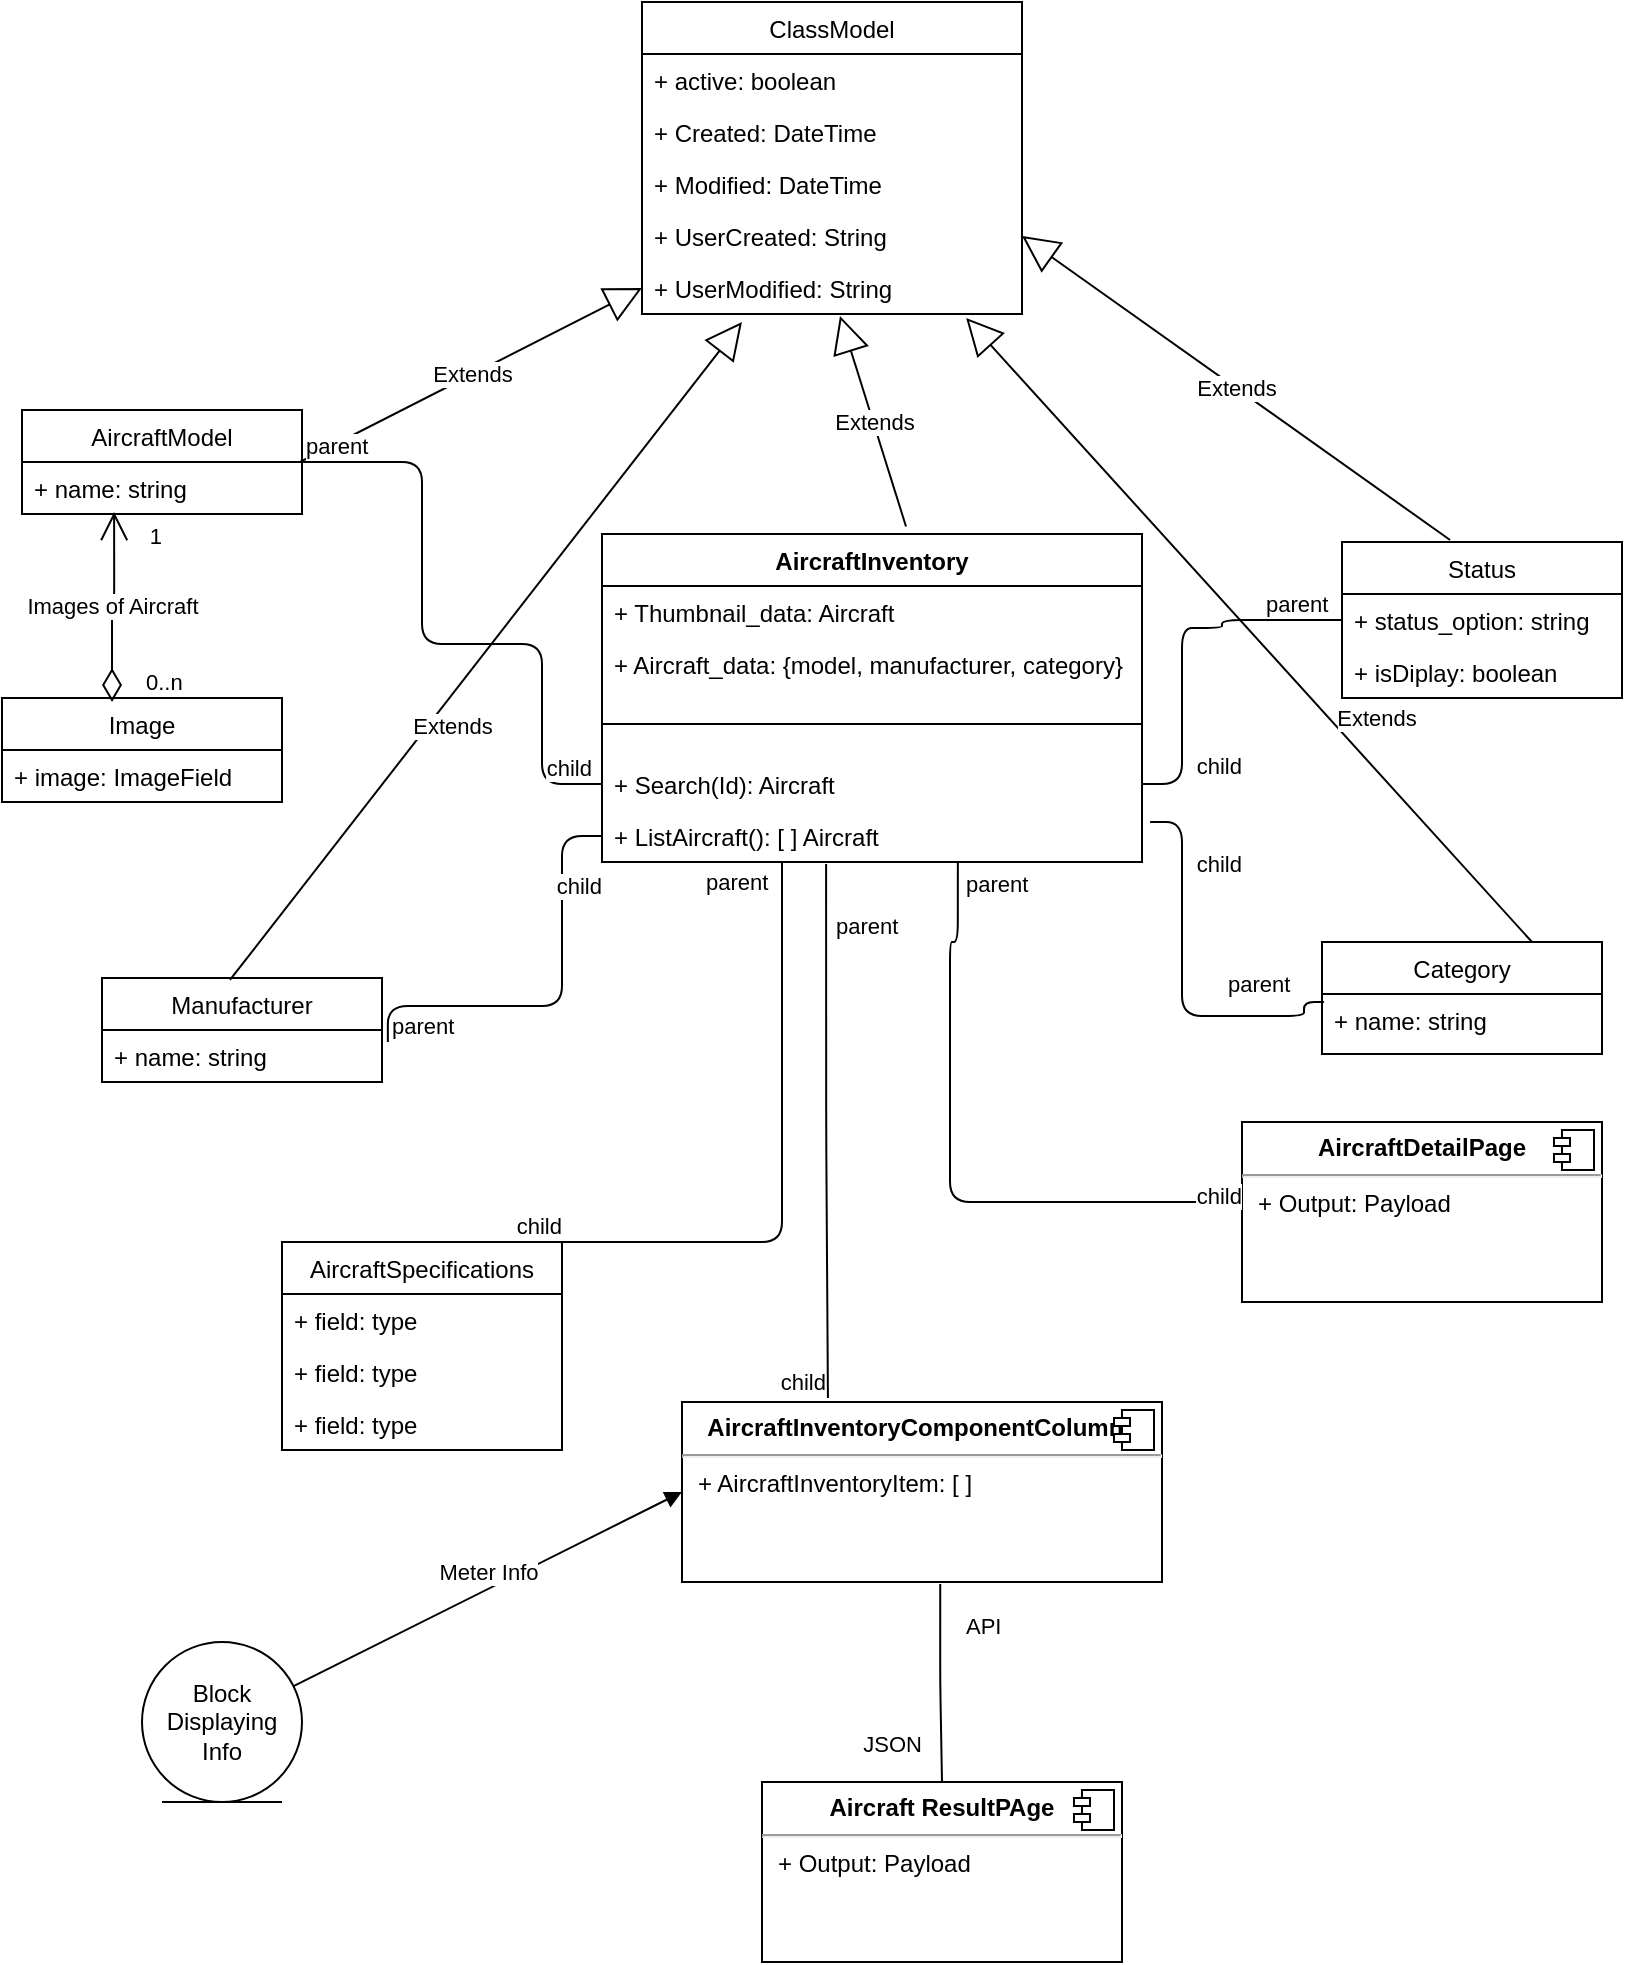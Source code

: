 <mxfile version="14.5.7" type="github" pages="2">
  <diagram id="C5RBs43oDa-KdzZeNtuy" name="Clases">
    <mxGraphModel dx="868" dy="450" grid="1" gridSize="10" guides="1" tooltips="1" connect="1" arrows="1" fold="1" page="1" pageScale="1" pageWidth="850" pageHeight="1100" math="0" shadow="0">
      <root>
        <mxCell id="WIyWlLk6GJQsqaUBKTNV-0" />
        <mxCell id="WIyWlLk6GJQsqaUBKTNV-1" parent="WIyWlLk6GJQsqaUBKTNV-0" />
        <mxCell id="7TQkR5zAoFKFUAtrguTI-4" value="AircraftModel" style="swimlane;fontStyle=0;childLayout=stackLayout;horizontal=1;startSize=26;fillColor=none;horizontalStack=0;resizeParent=1;resizeParentMax=0;resizeLast=0;collapsible=1;marginBottom=0;" vertex="1" parent="WIyWlLk6GJQsqaUBKTNV-1">
          <mxGeometry x="20" y="214" width="140" height="52" as="geometry" />
        </mxCell>
        <mxCell id="7TQkR5zAoFKFUAtrguTI-5" value="+ name: string" style="text;strokeColor=none;fillColor=none;align=left;verticalAlign=top;spacingLeft=4;spacingRight=4;overflow=hidden;rotatable=0;points=[[0,0.5],[1,0.5]];portConstraint=eastwest;" vertex="1" parent="7TQkR5zAoFKFUAtrguTI-4">
          <mxGeometry y="26" width="140" height="26" as="geometry" />
        </mxCell>
        <mxCell id="7TQkR5zAoFKFUAtrguTI-8" value="Manufacturer" style="swimlane;fontStyle=0;childLayout=stackLayout;horizontal=1;startSize=26;fillColor=none;horizontalStack=0;resizeParent=1;resizeParentMax=0;resizeLast=0;collapsible=1;marginBottom=0;" vertex="1" parent="WIyWlLk6GJQsqaUBKTNV-1">
          <mxGeometry x="60" y="498" width="140" height="52" as="geometry" />
        </mxCell>
        <mxCell id="7TQkR5zAoFKFUAtrguTI-9" value="+ name: string" style="text;strokeColor=none;fillColor=none;align=left;verticalAlign=top;spacingLeft=4;spacingRight=4;overflow=hidden;rotatable=0;points=[[0,0.5],[1,0.5]];portConstraint=eastwest;" vertex="1" parent="7TQkR5zAoFKFUAtrguTI-8">
          <mxGeometry y="26" width="140" height="26" as="geometry" />
        </mxCell>
        <mxCell id="7TQkR5zAoFKFUAtrguTI-16" value="Status" style="swimlane;fontStyle=0;childLayout=stackLayout;horizontal=1;startSize=26;fillColor=none;horizontalStack=0;resizeParent=1;resizeParentMax=0;resizeLast=0;collapsible=1;marginBottom=0;" vertex="1" parent="WIyWlLk6GJQsqaUBKTNV-1">
          <mxGeometry x="680" y="280" width="140" height="78" as="geometry" />
        </mxCell>
        <mxCell id="7TQkR5zAoFKFUAtrguTI-17" value="+ status_option: string" style="text;strokeColor=none;fillColor=none;align=left;verticalAlign=top;spacingLeft=4;spacingRight=4;overflow=hidden;rotatable=0;points=[[0,0.5],[1,0.5]];portConstraint=eastwest;" vertex="1" parent="7TQkR5zAoFKFUAtrguTI-16">
          <mxGeometry y="26" width="140" height="26" as="geometry" />
        </mxCell>
        <mxCell id="7TQkR5zAoFKFUAtrguTI-18" value="+ isDiplay: boolean" style="text;strokeColor=none;fillColor=none;align=left;verticalAlign=top;spacingLeft=4;spacingRight=4;overflow=hidden;rotatable=0;points=[[0,0.5],[1,0.5]];portConstraint=eastwest;" vertex="1" parent="7TQkR5zAoFKFUAtrguTI-16">
          <mxGeometry y="52" width="140" height="26" as="geometry" />
        </mxCell>
        <mxCell id="7TQkR5zAoFKFUAtrguTI-20" value="Image" style="swimlane;fontStyle=0;childLayout=stackLayout;horizontal=1;startSize=26;fillColor=none;horizontalStack=0;resizeParent=1;resizeParentMax=0;resizeLast=0;collapsible=1;marginBottom=0;" vertex="1" parent="WIyWlLk6GJQsqaUBKTNV-1">
          <mxGeometry x="10" y="358" width="140" height="52" as="geometry" />
        </mxCell>
        <mxCell id="7TQkR5zAoFKFUAtrguTI-21" value="+ image: ImageField" style="text;strokeColor=none;fillColor=none;align=left;verticalAlign=top;spacingLeft=4;spacingRight=4;overflow=hidden;rotatable=0;points=[[0,0.5],[1,0.5]];portConstraint=eastwest;" vertex="1" parent="7TQkR5zAoFKFUAtrguTI-20">
          <mxGeometry y="26" width="140" height="26" as="geometry" />
        </mxCell>
        <mxCell id="7TQkR5zAoFKFUAtrguTI-27" value="Images of Aircraft" style="endArrow=open;html=1;endSize=12;startArrow=diamondThin;startSize=14;startFill=0;edgeStyle=orthogonalEdgeStyle;entryX=0.329;entryY=0.962;entryDx=0;entryDy=0;entryPerimeter=0;exitX=0.393;exitY=0.038;exitDx=0;exitDy=0;exitPerimeter=0;" edge="1" parent="WIyWlLk6GJQsqaUBKTNV-1" source="7TQkR5zAoFKFUAtrguTI-20" target="7TQkR5zAoFKFUAtrguTI-5">
          <mxGeometry relative="1" as="geometry">
            <mxPoint x="76" y="260" as="sourcePoint" />
            <mxPoint x="490" y="190" as="targetPoint" />
            <Array as="points">
              <mxPoint x="65" y="310" />
              <mxPoint x="66" y="310" />
            </Array>
          </mxGeometry>
        </mxCell>
        <mxCell id="7TQkR5zAoFKFUAtrguTI-28" value="0..n" style="edgeLabel;resizable=0;html=1;align=left;verticalAlign=top;" connectable="0" vertex="1" parent="7TQkR5zAoFKFUAtrguTI-27">
          <mxGeometry x="-1" relative="1" as="geometry">
            <mxPoint x="14.98" y="-22.98" as="offset" />
          </mxGeometry>
        </mxCell>
        <mxCell id="7TQkR5zAoFKFUAtrguTI-29" value="1" style="edgeLabel;resizable=0;html=1;align=right;verticalAlign=top;" connectable="0" vertex="1" parent="7TQkR5zAoFKFUAtrguTI-27">
          <mxGeometry x="1" relative="1" as="geometry">
            <mxPoint x="23.94" y="-1" as="offset" />
          </mxGeometry>
        </mxCell>
        <mxCell id="7TQkR5zAoFKFUAtrguTI-34" value="ClassModel" style="swimlane;fontStyle=0;childLayout=stackLayout;horizontal=1;startSize=26;fillColor=none;horizontalStack=0;resizeParent=1;resizeParentMax=0;resizeLast=0;collapsible=1;marginBottom=0;" vertex="1" parent="WIyWlLk6GJQsqaUBKTNV-1">
          <mxGeometry x="330" y="10" width="190" height="156" as="geometry" />
        </mxCell>
        <mxCell id="7TQkR5zAoFKFUAtrguTI-35" value="+ active: boolean" style="text;strokeColor=none;fillColor=none;align=left;verticalAlign=top;spacingLeft=4;spacingRight=4;overflow=hidden;rotatable=0;points=[[0,0.5],[1,0.5]];portConstraint=eastwest;" vertex="1" parent="7TQkR5zAoFKFUAtrguTI-34">
          <mxGeometry y="26" width="190" height="26" as="geometry" />
        </mxCell>
        <mxCell id="7TQkR5zAoFKFUAtrguTI-36" value="+ Created: DateTime" style="text;strokeColor=none;fillColor=none;align=left;verticalAlign=top;spacingLeft=4;spacingRight=4;overflow=hidden;rotatable=0;points=[[0,0.5],[1,0.5]];portConstraint=eastwest;" vertex="1" parent="7TQkR5zAoFKFUAtrguTI-34">
          <mxGeometry y="52" width="190" height="26" as="geometry" />
        </mxCell>
        <mxCell id="7TQkR5zAoFKFUAtrguTI-38" value="+ Modified: DateTime" style="text;strokeColor=none;fillColor=none;align=left;verticalAlign=top;spacingLeft=4;spacingRight=4;overflow=hidden;rotatable=0;points=[[0,0.5],[1,0.5]];portConstraint=eastwest;" vertex="1" parent="7TQkR5zAoFKFUAtrguTI-34">
          <mxGeometry y="78" width="190" height="26" as="geometry" />
        </mxCell>
        <mxCell id="7TQkR5zAoFKFUAtrguTI-39" value="+ UserCreated: String" style="text;strokeColor=none;fillColor=none;align=left;verticalAlign=top;spacingLeft=4;spacingRight=4;overflow=hidden;rotatable=0;points=[[0,0.5],[1,0.5]];portConstraint=eastwest;" vertex="1" parent="7TQkR5zAoFKFUAtrguTI-34">
          <mxGeometry y="104" width="190" height="26" as="geometry" />
        </mxCell>
        <mxCell id="7TQkR5zAoFKFUAtrguTI-40" value="+ UserModified: String" style="text;strokeColor=none;fillColor=none;align=left;verticalAlign=top;spacingLeft=4;spacingRight=4;overflow=hidden;rotatable=0;points=[[0,0.5],[1,0.5]];portConstraint=eastwest;" vertex="1" parent="7TQkR5zAoFKFUAtrguTI-34">
          <mxGeometry y="130" width="190" height="26" as="geometry" />
        </mxCell>
        <mxCell id="7TQkR5zAoFKFUAtrguTI-41" value="Extends" style="endArrow=block;endSize=16;endFill=0;html=1;entryX=0.521;entryY=1.038;entryDx=0;entryDy=0;entryPerimeter=0;exitX=0.563;exitY=-0.023;exitDx=0;exitDy=0;exitPerimeter=0;" edge="1" parent="WIyWlLk6GJQsqaUBKTNV-1" source="7TQkR5zAoFKFUAtrguTI-62" target="7TQkR5zAoFKFUAtrguTI-40">
          <mxGeometry width="160" relative="1" as="geometry">
            <mxPoint x="429" y="278" as="sourcePoint" />
            <mxPoint x="490" y="290" as="targetPoint" />
          </mxGeometry>
        </mxCell>
        <mxCell id="7TQkR5zAoFKFUAtrguTI-42" value="Extends" style="endArrow=block;endSize=16;endFill=0;html=1;entryX=0;entryY=0.5;entryDx=0;entryDy=0;exitX=0.993;exitY=0;exitDx=0;exitDy=0;exitPerimeter=0;" edge="1" parent="WIyWlLk6GJQsqaUBKTNV-1" source="7TQkR5zAoFKFUAtrguTI-5" target="7TQkR5zAoFKFUAtrguTI-40">
          <mxGeometry width="160" relative="1" as="geometry">
            <mxPoint x="210" y="220" as="sourcePoint" />
            <mxPoint x="370" y="220" as="targetPoint" />
          </mxGeometry>
        </mxCell>
        <mxCell id="7TQkR5zAoFKFUAtrguTI-43" value="Extends" style="endArrow=block;endSize=16;endFill=0;html=1;exitX=0.386;exitY=-0.013;exitDx=0;exitDy=0;exitPerimeter=0;entryX=1;entryY=0.5;entryDx=0;entryDy=0;" edge="1" parent="WIyWlLk6GJQsqaUBKTNV-1" source="7TQkR5zAoFKFUAtrguTI-16" target="7TQkR5zAoFKFUAtrguTI-39">
          <mxGeometry width="160" relative="1" as="geometry">
            <mxPoint x="550" y="200" as="sourcePoint" />
            <mxPoint x="710" y="200" as="targetPoint" />
          </mxGeometry>
        </mxCell>
        <mxCell id="7TQkR5zAoFKFUAtrguTI-44" value="Extends" style="endArrow=block;endSize=16;endFill=0;html=1;entryX=0.853;entryY=1.077;entryDx=0;entryDy=0;entryPerimeter=0;exitX=0.75;exitY=0;exitDx=0;exitDy=0;" edge="1" parent="WIyWlLk6GJQsqaUBKTNV-1" source="7TQkR5zAoFKFUAtrguTI-52" target="7TQkR5zAoFKFUAtrguTI-40">
          <mxGeometry x="-0.357" y="-17" width="160" relative="1" as="geometry">
            <mxPoint x="628.077" y="476" as="sourcePoint" />
            <mxPoint x="660" y="266" as="targetPoint" />
            <mxPoint as="offset" />
          </mxGeometry>
        </mxCell>
        <mxCell id="7TQkR5zAoFKFUAtrguTI-45" value="Extends" style="endArrow=block;endSize=16;endFill=0;html=1;entryX=0.263;entryY=1.154;entryDx=0;entryDy=0;entryPerimeter=0;exitX=0.457;exitY=0.019;exitDx=0;exitDy=0;exitPerimeter=0;" edge="1" parent="WIyWlLk6GJQsqaUBKTNV-1" source="7TQkR5zAoFKFUAtrguTI-8" target="7TQkR5zAoFKFUAtrguTI-40">
          <mxGeometry x="-0.191" y="-10" width="160" relative="1" as="geometry">
            <mxPoint x="150" y="310" as="sourcePoint" />
            <mxPoint x="310" y="310" as="targetPoint" />
            <mxPoint as="offset" />
          </mxGeometry>
        </mxCell>
        <mxCell id="7TQkR5zAoFKFUAtrguTI-46" value="" style="endArrow=none;html=1;edgeStyle=orthogonalEdgeStyle;entryX=0;entryY=0.5;entryDx=0;entryDy=0;" edge="1" parent="WIyWlLk6GJQsqaUBKTNV-1" target="7TQkR5zAoFKFUAtrguTI-65">
          <mxGeometry relative="1" as="geometry">
            <mxPoint x="160" y="240" as="sourcePoint" />
            <mxPoint x="330" y="360" as="targetPoint" />
            <Array as="points">
              <mxPoint x="220" y="240" />
              <mxPoint x="220" y="331" />
              <mxPoint x="280" y="331" />
              <mxPoint x="280" y="401" />
            </Array>
          </mxGeometry>
        </mxCell>
        <mxCell id="7TQkR5zAoFKFUAtrguTI-47" value="parent" style="edgeLabel;resizable=0;html=1;align=left;verticalAlign=bottom;" connectable="0" vertex="1" parent="7TQkR5zAoFKFUAtrguTI-46">
          <mxGeometry x="-1" relative="1" as="geometry" />
        </mxCell>
        <mxCell id="7TQkR5zAoFKFUAtrguTI-48" value="child" style="edgeLabel;resizable=0;html=1;align=right;verticalAlign=bottom;" connectable="0" vertex="1" parent="7TQkR5zAoFKFUAtrguTI-46">
          <mxGeometry x="1" relative="1" as="geometry">
            <mxPoint x="-5" as="offset" />
          </mxGeometry>
        </mxCell>
        <mxCell id="7TQkR5zAoFKFUAtrguTI-49" value="" style="endArrow=none;html=1;edgeStyle=orthogonalEdgeStyle;exitX=1.021;exitY=0.231;exitDx=0;exitDy=0;exitPerimeter=0;entryX=0;entryY=0.5;entryDx=0;entryDy=0;" edge="1" parent="WIyWlLk6GJQsqaUBKTNV-1" source="7TQkR5zAoFKFUAtrguTI-9" target="7TQkR5zAoFKFUAtrguTI-66">
          <mxGeometry relative="1" as="geometry">
            <mxPoint x="330" y="390" as="sourcePoint" />
            <mxPoint x="410" y="331" as="targetPoint" />
            <Array as="points">
              <mxPoint x="203" y="512" />
              <mxPoint x="290" y="512" />
              <mxPoint x="290" y="427" />
            </Array>
          </mxGeometry>
        </mxCell>
        <mxCell id="7TQkR5zAoFKFUAtrguTI-50" value="parent" style="edgeLabel;resizable=0;html=1;align=left;verticalAlign=bottom;" connectable="0" vertex="1" parent="7TQkR5zAoFKFUAtrguTI-49">
          <mxGeometry x="-1" relative="1" as="geometry" />
        </mxCell>
        <mxCell id="7TQkR5zAoFKFUAtrguTI-51" value="child" style="edgeLabel;resizable=0;html=1;align=right;verticalAlign=bottom;" connectable="0" vertex="1" parent="7TQkR5zAoFKFUAtrguTI-49">
          <mxGeometry x="1" relative="1" as="geometry">
            <mxPoint x="0.11" y="33" as="offset" />
          </mxGeometry>
        </mxCell>
        <mxCell id="7TQkR5zAoFKFUAtrguTI-52" value="Category" style="swimlane;fontStyle=0;childLayout=stackLayout;horizontal=1;startSize=26;fillColor=none;horizontalStack=0;resizeParent=1;resizeParentMax=0;resizeLast=0;collapsible=1;marginBottom=0;" vertex="1" parent="WIyWlLk6GJQsqaUBKTNV-1">
          <mxGeometry x="670" y="480" width="140" height="56" as="geometry" />
        </mxCell>
        <mxCell id="7TQkR5zAoFKFUAtrguTI-13" value="+ name: string" style="text;strokeColor=none;fillColor=none;align=left;verticalAlign=top;spacingLeft=4;spacingRight=4;overflow=hidden;rotatable=0;points=[[0,0.5],[1,0.5]];portConstraint=eastwest;" vertex="1" parent="7TQkR5zAoFKFUAtrguTI-52">
          <mxGeometry y="26" width="140" height="30" as="geometry" />
        </mxCell>
        <mxCell id="7TQkR5zAoFKFUAtrguTI-56" value="" style="endArrow=none;html=1;edgeStyle=orthogonalEdgeStyle;entryX=1.015;entryY=0.231;entryDx=0;entryDy=0;entryPerimeter=0;exitX=0.007;exitY=0.133;exitDx=0;exitDy=0;exitPerimeter=0;" edge="1" parent="WIyWlLk6GJQsqaUBKTNV-1" source="7TQkR5zAoFKFUAtrguTI-13" target="7TQkR5zAoFKFUAtrguTI-66">
          <mxGeometry relative="1" as="geometry">
            <mxPoint x="570" y="540" as="sourcePoint" />
            <mxPoint x="425" y="370.012" as="targetPoint" />
            <Array as="points">
              <mxPoint x="661" y="517" />
              <mxPoint x="600" y="517" />
              <mxPoint x="600" y="420" />
            </Array>
          </mxGeometry>
        </mxCell>
        <mxCell id="7TQkR5zAoFKFUAtrguTI-57" value="parent" style="edgeLabel;resizable=0;html=1;align=left;verticalAlign=bottom;" connectable="0" vertex="1" parent="7TQkR5zAoFKFUAtrguTI-56">
          <mxGeometry x="-1" relative="1" as="geometry">
            <mxPoint x="-50" as="offset" />
          </mxGeometry>
        </mxCell>
        <mxCell id="7TQkR5zAoFKFUAtrguTI-58" value="child" style="edgeLabel;resizable=0;html=1;align=right;verticalAlign=bottom;" connectable="0" vertex="1" parent="7TQkR5zAoFKFUAtrguTI-56">
          <mxGeometry x="1" relative="1" as="geometry">
            <mxPoint x="46.02" y="29.99" as="offset" />
          </mxGeometry>
        </mxCell>
        <mxCell id="7TQkR5zAoFKFUAtrguTI-59" value="" style="endArrow=none;html=1;edgeStyle=orthogonalEdgeStyle;exitX=0;exitY=0.5;exitDx=0;exitDy=0;entryX=1;entryY=0.5;entryDx=0;entryDy=0;" edge="1" parent="WIyWlLk6GJQsqaUBKTNV-1" source="7TQkR5zAoFKFUAtrguTI-17" target="7TQkR5zAoFKFUAtrguTI-65">
          <mxGeometry relative="1" as="geometry">
            <mxPoint x="330" y="290" as="sourcePoint" />
            <mxPoint x="489.96" y="306.988" as="targetPoint" />
            <Array as="points">
              <mxPoint x="620" y="319" />
              <mxPoint x="620" y="323" />
              <mxPoint x="600" y="323" />
              <mxPoint x="600" y="401" />
            </Array>
          </mxGeometry>
        </mxCell>
        <mxCell id="7TQkR5zAoFKFUAtrguTI-60" value="parent" style="edgeLabel;resizable=0;html=1;align=left;verticalAlign=bottom;" connectable="0" vertex="1" parent="7TQkR5zAoFKFUAtrguTI-59">
          <mxGeometry x="-1" relative="1" as="geometry">
            <mxPoint x="-40" as="offset" />
          </mxGeometry>
        </mxCell>
        <mxCell id="7TQkR5zAoFKFUAtrguTI-61" value="child" style="edgeLabel;resizable=0;html=1;align=right;verticalAlign=bottom;" connectable="0" vertex="1" parent="7TQkR5zAoFKFUAtrguTI-59">
          <mxGeometry x="1" relative="1" as="geometry">
            <mxPoint x="50" y="-1.0" as="offset" />
          </mxGeometry>
        </mxCell>
        <mxCell id="7TQkR5zAoFKFUAtrguTI-62" value="AircraftInventory" style="swimlane;fontStyle=1;align=center;verticalAlign=top;childLayout=stackLayout;horizontal=1;startSize=26;horizontalStack=0;resizeParent=1;resizeParentMax=0;resizeLast=0;collapsible=1;marginBottom=0;" vertex="1" parent="WIyWlLk6GJQsqaUBKTNV-1">
          <mxGeometry x="310" y="276" width="270" height="164" as="geometry" />
        </mxCell>
        <mxCell id="7TQkR5zAoFKFUAtrguTI-82" value="+ Thumbnail_data: Aircraft" style="text;strokeColor=none;fillColor=none;align=left;verticalAlign=top;spacingLeft=4;spacingRight=4;overflow=hidden;rotatable=0;points=[[0,0.5],[1,0.5]];portConstraint=eastwest;" vertex="1" parent="7TQkR5zAoFKFUAtrguTI-62">
          <mxGeometry y="26" width="270" height="26" as="geometry" />
        </mxCell>
        <mxCell id="7TQkR5zAoFKFUAtrguTI-83" value="+ Aircraft_data: {model, manufacturer, category}" style="text;strokeColor=none;fillColor=none;align=left;verticalAlign=top;spacingLeft=4;spacingRight=4;overflow=hidden;rotatable=0;points=[[0,0.5],[1,0.5]];portConstraint=eastwest;" vertex="1" parent="7TQkR5zAoFKFUAtrguTI-62">
          <mxGeometry y="52" width="270" height="26" as="geometry" />
        </mxCell>
        <mxCell id="7TQkR5zAoFKFUAtrguTI-64" value="" style="line;strokeWidth=1;fillColor=none;align=left;verticalAlign=middle;spacingTop=-1;spacingLeft=3;spacingRight=3;rotatable=0;labelPosition=right;points=[];portConstraint=eastwest;" vertex="1" parent="7TQkR5zAoFKFUAtrguTI-62">
          <mxGeometry y="78" width="270" height="34" as="geometry" />
        </mxCell>
        <mxCell id="7TQkR5zAoFKFUAtrguTI-65" value="+ Search(Id): Aircraft" style="text;strokeColor=none;fillColor=none;align=left;verticalAlign=top;spacingLeft=4;spacingRight=4;overflow=hidden;rotatable=0;points=[[0,0.5],[1,0.5]];portConstraint=eastwest;" vertex="1" parent="7TQkR5zAoFKFUAtrguTI-62">
          <mxGeometry y="112" width="270" height="26" as="geometry" />
        </mxCell>
        <mxCell id="7TQkR5zAoFKFUAtrguTI-66" value="+ ListAircraft(): [ ] Aircraft" style="text;strokeColor=none;fillColor=none;align=left;verticalAlign=top;spacingLeft=4;spacingRight=4;overflow=hidden;rotatable=0;points=[[0,0.5],[1,0.5]];portConstraint=eastwest;" vertex="1" parent="7TQkR5zAoFKFUAtrguTI-62">
          <mxGeometry y="138" width="270" height="26" as="geometry" />
        </mxCell>
        <mxCell id="7TQkR5zAoFKFUAtrguTI-67" value="AircraftSpecifications" style="swimlane;fontStyle=0;childLayout=stackLayout;horizontal=1;startSize=26;fillColor=none;horizontalStack=0;resizeParent=1;resizeParentMax=0;resizeLast=0;collapsible=1;marginBottom=0;" vertex="1" parent="WIyWlLk6GJQsqaUBKTNV-1">
          <mxGeometry x="150" y="630" width="140" height="104" as="geometry" />
        </mxCell>
        <mxCell id="7TQkR5zAoFKFUAtrguTI-68" value="+ field: type" style="text;strokeColor=none;fillColor=none;align=left;verticalAlign=top;spacingLeft=4;spacingRight=4;overflow=hidden;rotatable=0;points=[[0,0.5],[1,0.5]];portConstraint=eastwest;" vertex="1" parent="7TQkR5zAoFKFUAtrguTI-67">
          <mxGeometry y="26" width="140" height="26" as="geometry" />
        </mxCell>
        <mxCell id="7TQkR5zAoFKFUAtrguTI-69" value="+ field: type" style="text;strokeColor=none;fillColor=none;align=left;verticalAlign=top;spacingLeft=4;spacingRight=4;overflow=hidden;rotatable=0;points=[[0,0.5],[1,0.5]];portConstraint=eastwest;" vertex="1" parent="7TQkR5zAoFKFUAtrguTI-67">
          <mxGeometry y="52" width="140" height="26" as="geometry" />
        </mxCell>
        <mxCell id="7TQkR5zAoFKFUAtrguTI-70" value="+ field: type" style="text;strokeColor=none;fillColor=none;align=left;verticalAlign=top;spacingLeft=4;spacingRight=4;overflow=hidden;rotatable=0;points=[[0,0.5],[1,0.5]];portConstraint=eastwest;" vertex="1" parent="7TQkR5zAoFKFUAtrguTI-67">
          <mxGeometry y="78" width="140" height="26" as="geometry" />
        </mxCell>
        <mxCell id="7TQkR5zAoFKFUAtrguTI-71" value="" style="endArrow=none;html=1;edgeStyle=orthogonalEdgeStyle;entryX=1;entryY=0;entryDx=0;entryDy=0;" edge="1" parent="WIyWlLk6GJQsqaUBKTNV-1" source="7TQkR5zAoFKFUAtrguTI-66" target="7TQkR5zAoFKFUAtrguTI-67">
          <mxGeometry relative="1" as="geometry">
            <mxPoint x="330" y="390" as="sourcePoint" />
            <mxPoint x="490" y="390" as="targetPoint" />
            <Array as="points">
              <mxPoint x="400" y="630" />
            </Array>
          </mxGeometry>
        </mxCell>
        <mxCell id="7TQkR5zAoFKFUAtrguTI-72" value="parent" style="edgeLabel;resizable=0;html=1;align=left;verticalAlign=bottom;" connectable="0" vertex="1" parent="7TQkR5zAoFKFUAtrguTI-71">
          <mxGeometry x="-1" relative="1" as="geometry">
            <mxPoint x="-40" y="18" as="offset" />
          </mxGeometry>
        </mxCell>
        <mxCell id="7TQkR5zAoFKFUAtrguTI-73" value="child" style="edgeLabel;resizable=0;html=1;align=right;verticalAlign=bottom;" connectable="0" vertex="1" parent="7TQkR5zAoFKFUAtrguTI-71">
          <mxGeometry x="1" relative="1" as="geometry" />
        </mxCell>
        <mxCell id="7TQkR5zAoFKFUAtrguTI-74" value="&lt;p style=&quot;margin: 0px ; margin-top: 6px ; text-align: center&quot;&gt;&lt;b&gt;AircraftDetailPage&lt;/b&gt;&lt;/p&gt;&lt;hr&gt;&lt;p style=&quot;margin: 0px ; margin-left: 8px&quot;&gt;+ Output: Payload&lt;br&gt;&lt;/p&gt;" style="align=left;overflow=fill;html=1;dropTarget=0;" vertex="1" parent="WIyWlLk6GJQsqaUBKTNV-1">
          <mxGeometry x="630" y="570" width="180" height="90" as="geometry" />
        </mxCell>
        <mxCell id="7TQkR5zAoFKFUAtrguTI-75" value="" style="shape=component;jettyWidth=8;jettyHeight=4;" vertex="1" parent="7TQkR5zAoFKFUAtrguTI-74">
          <mxGeometry x="1" width="20" height="20" relative="1" as="geometry">
            <mxPoint x="-24" y="4" as="offset" />
          </mxGeometry>
        </mxCell>
        <mxCell id="7TQkR5zAoFKFUAtrguTI-76" value="" style="endArrow=none;html=1;edgeStyle=orthogonalEdgeStyle;entryX=0;entryY=0.5;entryDx=0;entryDy=0;exitX=0.659;exitY=1;exitDx=0;exitDy=0;exitPerimeter=0;" edge="1" parent="WIyWlLk6GJQsqaUBKTNV-1" source="7TQkR5zAoFKFUAtrguTI-66" target="7TQkR5zAoFKFUAtrguTI-74">
          <mxGeometry relative="1" as="geometry">
            <mxPoint x="480" y="480" as="sourcePoint" />
            <mxPoint x="484.02" y="699.02" as="targetPoint" />
            <Array as="points">
              <mxPoint x="488" y="480" />
              <mxPoint x="484" y="480" />
              <mxPoint x="484" y="610" />
              <mxPoint x="630" y="610" />
            </Array>
          </mxGeometry>
        </mxCell>
        <mxCell id="7TQkR5zAoFKFUAtrguTI-77" value="parent" style="edgeLabel;resizable=0;html=1;align=left;verticalAlign=bottom;" connectable="0" vertex="1" parent="7TQkR5zAoFKFUAtrguTI-76">
          <mxGeometry x="-1" relative="1" as="geometry">
            <mxPoint x="-62.93" y="40" as="offset" />
          </mxGeometry>
        </mxCell>
        <mxCell id="7TQkR5zAoFKFUAtrguTI-78" value="child" style="edgeLabel;resizable=0;html=1;align=right;verticalAlign=bottom;" connectable="0" vertex="1" parent="7TQkR5zAoFKFUAtrguTI-76">
          <mxGeometry x="1" relative="1" as="geometry" />
        </mxCell>
        <mxCell id="7TQkR5zAoFKFUAtrguTI-79" value="&lt;p style=&quot;margin: 0px ; margin-top: 6px ; text-align: center&quot;&gt;&lt;b&gt;AircraftInventoryComponentColumns&lt;/b&gt;&lt;/p&gt;&lt;hr&gt;&lt;p style=&quot;margin: 0px ; margin-left: 8px&quot;&gt;+ AircraftInventoryItem: [ ]&lt;br&gt;&lt;/p&gt;" style="align=left;overflow=fill;html=1;dropTarget=0;" vertex="1" parent="WIyWlLk6GJQsqaUBKTNV-1">
          <mxGeometry x="350" y="710" width="240" height="90" as="geometry" />
        </mxCell>
        <mxCell id="7TQkR5zAoFKFUAtrguTI-80" value="" style="shape=component;jettyWidth=8;jettyHeight=4;" vertex="1" parent="7TQkR5zAoFKFUAtrguTI-79">
          <mxGeometry x="1" width="20" height="20" relative="1" as="geometry">
            <mxPoint x="-24" y="4" as="offset" />
          </mxGeometry>
        </mxCell>
        <mxCell id="7TQkR5zAoFKFUAtrguTI-84" value="" style="endArrow=none;html=1;edgeStyle=orthogonalEdgeStyle;exitX=0.415;exitY=1.038;exitDx=0;exitDy=0;exitPerimeter=0;entryX=0.304;entryY=-0.022;entryDx=0;entryDy=0;entryPerimeter=0;" edge="1" parent="WIyWlLk6GJQsqaUBKTNV-1" source="7TQkR5zAoFKFUAtrguTI-66" target="7TQkR5zAoFKFUAtrguTI-79">
          <mxGeometry relative="1" as="geometry">
            <mxPoint x="330" y="590" as="sourcePoint" />
            <mxPoint x="490" y="590" as="targetPoint" />
          </mxGeometry>
        </mxCell>
        <mxCell id="7TQkR5zAoFKFUAtrguTI-85" value="parent" style="edgeLabel;resizable=0;html=1;align=left;verticalAlign=bottom;" connectable="0" vertex="1" parent="7TQkR5zAoFKFUAtrguTI-84">
          <mxGeometry x="-1" relative="1" as="geometry">
            <mxPoint x="67.95" y="19.01" as="offset" />
          </mxGeometry>
        </mxCell>
        <mxCell id="7TQkR5zAoFKFUAtrguTI-86" value="child" style="edgeLabel;resizable=0;html=1;align=right;verticalAlign=bottom;" connectable="0" vertex="1" parent="7TQkR5zAoFKFUAtrguTI-84">
          <mxGeometry x="1" relative="1" as="geometry" />
        </mxCell>
        <mxCell id="7TQkR5zAoFKFUAtrguTI-87" value="&lt;p style=&quot;margin: 0px ; margin-top: 6px ; text-align: center&quot;&gt;&lt;b&gt;Aircraft ResultPAge&lt;/b&gt;&lt;/p&gt;&lt;hr&gt;&lt;p style=&quot;margin: 0px ; margin-left: 8px&quot;&gt;+ Output: Payload&lt;br&gt;&lt;/p&gt;" style="align=left;overflow=fill;html=1;dropTarget=0;" vertex="1" parent="WIyWlLk6GJQsqaUBKTNV-1">
          <mxGeometry x="390" y="900" width="180" height="90" as="geometry" />
        </mxCell>
        <mxCell id="7TQkR5zAoFKFUAtrguTI-88" value="" style="shape=component;jettyWidth=8;jettyHeight=4;" vertex="1" parent="7TQkR5zAoFKFUAtrguTI-87">
          <mxGeometry x="1" width="20" height="20" relative="1" as="geometry">
            <mxPoint x="-24" y="4" as="offset" />
          </mxGeometry>
        </mxCell>
        <mxCell id="7TQkR5zAoFKFUAtrguTI-89" value="" style="endArrow=none;html=1;edgeStyle=orthogonalEdgeStyle;entryX=0.5;entryY=0;entryDx=0;entryDy=0;exitX=0.538;exitY=1.011;exitDx=0;exitDy=0;exitPerimeter=0;" edge="1" parent="WIyWlLk6GJQsqaUBKTNV-1" source="7TQkR5zAoFKFUAtrguTI-79" target="7TQkR5zAoFKFUAtrguTI-87">
          <mxGeometry relative="1" as="geometry">
            <mxPoint x="340" y="800" as="sourcePoint" />
            <mxPoint x="500" y="800" as="targetPoint" />
          </mxGeometry>
        </mxCell>
        <mxCell id="7TQkR5zAoFKFUAtrguTI-90" value="API" style="edgeLabel;resizable=0;html=1;align=left;verticalAlign=bottom;" connectable="0" vertex="1" parent="7TQkR5zAoFKFUAtrguTI-89">
          <mxGeometry x="-1" relative="1" as="geometry">
            <mxPoint x="10.88" y="29.01" as="offset" />
          </mxGeometry>
        </mxCell>
        <mxCell id="7TQkR5zAoFKFUAtrguTI-91" value="JSON" style="edgeLabel;resizable=0;html=1;align=right;verticalAlign=bottom;" connectable="0" vertex="1" parent="7TQkR5zAoFKFUAtrguTI-89">
          <mxGeometry x="1" relative="1" as="geometry">
            <mxPoint x="-10" y="-10.09" as="offset" />
          </mxGeometry>
        </mxCell>
        <mxCell id="7TQkR5zAoFKFUAtrguTI-93" value="Block Displaying Info" style="ellipse;shape=umlEntity;whiteSpace=wrap;html=1;" vertex="1" parent="WIyWlLk6GJQsqaUBKTNV-1">
          <mxGeometry x="80" y="830" width="80" height="80" as="geometry" />
        </mxCell>
        <mxCell id="7TQkR5zAoFKFUAtrguTI-94" value="Meter Info" style="html=1;verticalAlign=bottom;endArrow=block;entryX=0;entryY=0.5;entryDx=0;entryDy=0;" edge="1" parent="WIyWlLk6GJQsqaUBKTNV-1" source="7TQkR5zAoFKFUAtrguTI-93" target="7TQkR5zAoFKFUAtrguTI-79">
          <mxGeometry width="80" relative="1" as="geometry">
            <mxPoint x="320" y="840" as="sourcePoint" />
            <mxPoint x="310" y="790" as="targetPoint" />
          </mxGeometry>
        </mxCell>
      </root>
    </mxGraphModel>
  </diagram>
  <diagram id="bLhh3Py16goI3LGx0WQG" name="Diagrama Objetos">
    <mxGraphModel dx="868" dy="450" grid="1" gridSize="10" guides="1" tooltips="1" connect="1" arrows="1" fold="1" page="1" pageScale="1" pageWidth="850" pageHeight="1100" math="0" shadow="0">
      <root>
        <mxCell id="t4cqzoMo1pSxSQ1CEnkP-0" />
        <mxCell id="t4cqzoMo1pSxSQ1CEnkP-1" parent="t4cqzoMo1pSxSQ1CEnkP-0" />
        <mxCell id="t4cqzoMo1pSxSQ1CEnkP-2" value="aircraftModel: ClassModel, AircratModel" style="html=1;" vertex="1" parent="t4cqzoMo1pSxSQ1CEnkP-1">
          <mxGeometry x="100" y="50" width="260" height="50" as="geometry" />
        </mxCell>
        <mxCell id="t4cqzoMo1pSxSQ1CEnkP-3" value="images[ ]: Image" style="html=1;" vertex="1" parent="t4cqzoMo1pSxSQ1CEnkP-1">
          <mxGeometry x="100" y="150" width="220" height="50" as="geometry" />
        </mxCell>
        <mxCell id="t4cqzoMo1pSxSQ1CEnkP-4" value="manufacturer: ClassModel,&amp;nbsp;Manufacturer" style="html=1;" vertex="1" parent="t4cqzoMo1pSxSQ1CEnkP-1">
          <mxGeometry x="100" y="240" width="260" height="50" as="geometry" />
        </mxCell>
        <mxCell id="t4cqzoMo1pSxSQ1CEnkP-5" value="status[ ]:ClassModel,&amp;nbsp;Status" style="html=1;" vertex="1" parent="t4cqzoMo1pSxSQ1CEnkP-1">
          <mxGeometry x="100" y="340" width="260" height="50" as="geometry" />
        </mxCell>
        <mxCell id="t4cqzoMo1pSxSQ1CEnkP-6" value="category:ClassModel,&amp;nbsp;Category" style="html=1;" vertex="1" parent="t4cqzoMo1pSxSQ1CEnkP-1">
          <mxGeometry x="100" y="440" width="260" height="50" as="geometry" />
        </mxCell>
        <mxCell id="t4cqzoMo1pSxSQ1CEnkP-13" value="classModel: ClassModel" style="html=1;fillColor=#fff2cc;strokeColor=#d6b656;" vertex="1" parent="t4cqzoMo1pSxSQ1CEnkP-1">
          <mxGeometry x="400" y="50" width="200" height="50" as="geometry" />
        </mxCell>
        <mxCell id="mQsZDD6oscJ8rvppCdxh-0" value="aircraftInventory:ClassModel,&amp;nbsp;AircraftInventory" style="html=1;" vertex="1" parent="t4cqzoMo1pSxSQ1CEnkP-1">
          <mxGeometry x="400" y="150" width="280" height="50" as="geometry" />
        </mxCell>
        <mxCell id="mQsZDD6oscJ8rvppCdxh-1" value="aircraftInventoryComponentColumn [ ]: AircraftInventoryComponentColumn" style="html=1;" vertex="1" parent="t4cqzoMo1pSxSQ1CEnkP-1">
          <mxGeometry x="400" y="240" width="410" height="50" as="geometry" />
        </mxCell>
      </root>
    </mxGraphModel>
  </diagram>
</mxfile>
